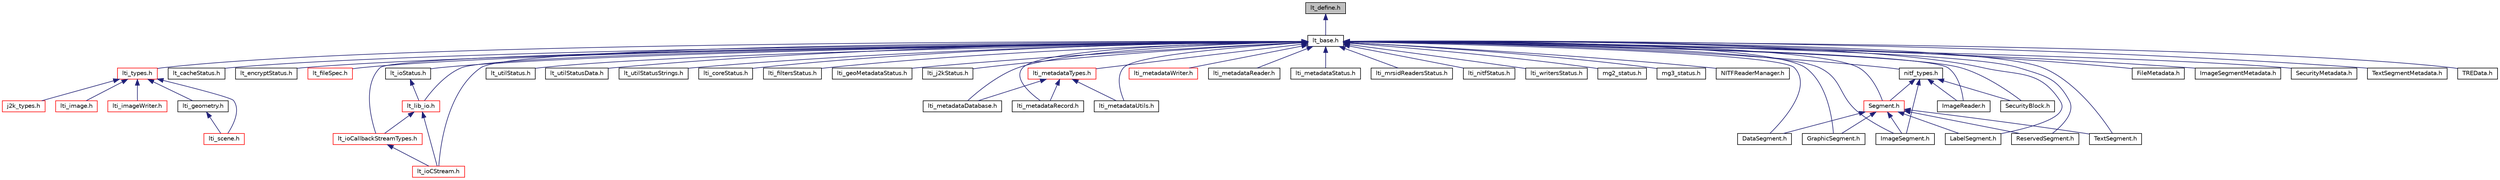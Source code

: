 digraph "lt_define.h"
{
  bgcolor="transparent";
  edge [fontname="Helvetica",fontsize="10",labelfontname="Helvetica",labelfontsize="10"];
  node [fontname="Helvetica",fontsize="10",shape=record];
  Node1 [label="lt_define.h",height=0.2,width=0.4,color="black", fillcolor="grey75", style="filled" fontcolor="black"];
  Node1 -> Node2 [dir="back",color="midnightblue",fontsize="10",style="solid",fontname="Helvetica"];
  Node2 [label="lt_base.h",height=0.2,width=0.4,color="black",URL="$a00140.html",tooltip="Include file for all LizardTech sources. "];
  Node2 -> Node3 [dir="back",color="midnightblue",fontsize="10",style="solid",fontname="Helvetica"];
  Node3 [label="lti_types.h",height=0.2,width=0.4,color="red",URL="$a00209.html",tooltip="This file contains a number of enums, typedefs, etc, that are used throughout the MrSID SDK..."];
  Node3 -> Node4 [dir="back",color="midnightblue",fontsize="10",style="solid",fontname="Helvetica"];
  Node4 [label="lti_imageWriter.h",height=0.2,width=0.4,color="red",URL="$a00184.html"];
  Node3 -> Node5 [dir="back",color="midnightblue",fontsize="10",style="solid",fontname="Helvetica"];
  Node5 [label="lti_scene.h",height=0.2,width=0.4,color="red",URL="$a00205.html"];
  Node3 -> Node6 [dir="back",color="midnightblue",fontsize="10",style="solid",fontname="Helvetica"];
  Node6 [label="lti_geometry.h",height=0.2,width=0.4,color="black",URL="$a00177.html"];
  Node6 -> Node5 [dir="back",color="midnightblue",fontsize="10",style="solid",fontname="Helvetica"];
  Node3 -> Node7 [dir="back",color="midnightblue",fontsize="10",style="solid",fontname="Helvetica"];
  Node7 [label="j2k_types.h",height=0.2,width=0.4,color="red",URL="$a00136.html"];
  Node3 -> Node8 [dir="back",color="midnightblue",fontsize="10",style="solid",fontname="Helvetica"];
  Node8 [label="lti_image.h",height=0.2,width=0.4,color="red",URL="$a00178.html"];
  Node2 -> Node9 [dir="back",color="midnightblue",fontsize="10",style="solid",fontname="Helvetica"];
  Node9 [label="lt_cacheStatus.h",height=0.2,width=0.4,color="black",URL="$a00141.html"];
  Node2 -> Node10 [dir="back",color="midnightblue",fontsize="10",style="solid",fontname="Helvetica"];
  Node10 [label="lt_encryptStatus.h",height=0.2,width=0.4,color="black",URL="$a00143.html"];
  Node2 -> Node11 [dir="back",color="midnightblue",fontsize="10",style="solid",fontname="Helvetica"];
  Node11 [label="lt_fileSpec.h",height=0.2,width=0.4,color="red",URL="$a00144.html"];
  Node2 -> Node12 [dir="back",color="midnightblue",fontsize="10",style="solid",fontname="Helvetica"];
  Node12 [label="lt_lib_io.h",height=0.2,width=0.4,color="red",URL="$a00155.html",tooltip="Support for the IO classes. "];
  Node12 -> Node13 [dir="back",color="midnightblue",fontsize="10",style="solid",fontname="Helvetica"];
  Node13 [label="lt_ioCallbackStreamTypes.h",height=0.2,width=0.4,color="red",URL="$a00147.html"];
  Node13 -> Node14 [dir="back",color="midnightblue",fontsize="10",style="solid",fontname="Helvetica"];
  Node14 [label="lt_ioCStream.h",height=0.2,width=0.4,color="red",URL="$a00148.html"];
  Node12 -> Node14 [dir="back",color="midnightblue",fontsize="10",style="solid",fontname="Helvetica"];
  Node2 -> Node15 [dir="back",color="midnightblue",fontsize="10",style="solid",fontname="Helvetica"];
  Node15 [label="lt_ioStatus.h",height=0.2,width=0.4,color="black",URL="$a00152.html"];
  Node15 -> Node12 [dir="back",color="midnightblue",fontsize="10",style="solid",fontname="Helvetica"];
  Node2 -> Node13 [dir="back",color="midnightblue",fontsize="10",style="solid",fontname="Helvetica"];
  Node2 -> Node14 [dir="back",color="midnightblue",fontsize="10",style="solid",fontname="Helvetica"];
  Node2 -> Node16 [dir="back",color="midnightblue",fontsize="10",style="solid",fontname="Helvetica"];
  Node16 [label="lt_utilStatus.h",height=0.2,width=0.4,color="black",URL="$a00160.html"];
  Node2 -> Node17 [dir="back",color="midnightblue",fontsize="10",style="solid",fontname="Helvetica"];
  Node17 [label="lt_utilStatusData.h",height=0.2,width=0.4,color="black",URL="$a00161.html"];
  Node2 -> Node18 [dir="back",color="midnightblue",fontsize="10",style="solid",fontname="Helvetica"];
  Node18 [label="lt_utilStatusStrings.h",height=0.2,width=0.4,color="black",URL="$a00162.html",tooltip="Status code / error string support. "];
  Node2 -> Node19 [dir="back",color="midnightblue",fontsize="10",style="solid",fontname="Helvetica"];
  Node19 [label="lti_coreStatus.h",height=0.2,width=0.4,color="black",URL="$a00167.html"];
  Node2 -> Node20 [dir="back",color="midnightblue",fontsize="10",style="solid",fontname="Helvetica"];
  Node20 [label="lti_filtersStatus.h",height=0.2,width=0.4,color="black",URL="$a00172.html"];
  Node2 -> Node21 [dir="back",color="midnightblue",fontsize="10",style="solid",fontname="Helvetica"];
  Node21 [label="lti_geoMetadataStatus.h",height=0.2,width=0.4,color="black",URL="$a00176.html"];
  Node2 -> Node22 [dir="back",color="midnightblue",fontsize="10",style="solid",fontname="Helvetica"];
  Node22 [label="lti_j2kStatus.h",height=0.2,width=0.4,color="black",URL="$a00185.html"];
  Node2 -> Node23 [dir="back",color="midnightblue",fontsize="10",style="solid",fontname="Helvetica"];
  Node23 [label="lti_metadataDatabase.h",height=0.2,width=0.4,color="black",URL="$a00186.html"];
  Node2 -> Node24 [dir="back",color="midnightblue",fontsize="10",style="solid",fontname="Helvetica"];
  Node24 [label="lti_metadataTypes.h",height=0.2,width=0.4,color="red",URL="$a00191.html"];
  Node24 -> Node23 [dir="back",color="midnightblue",fontsize="10",style="solid",fontname="Helvetica"];
  Node24 -> Node25 [dir="back",color="midnightblue",fontsize="10",style="solid",fontname="Helvetica"];
  Node25 [label="lti_metadataRecord.h",height=0.2,width=0.4,color="black",URL="$a00189.html"];
  Node24 -> Node26 [dir="back",color="midnightblue",fontsize="10",style="solid",fontname="Helvetica"];
  Node26 [label="lti_metadataUtils.h",height=0.2,width=0.4,color="black",URL="$a00192.html"];
  Node2 -> Node27 [dir="back",color="midnightblue",fontsize="10",style="solid",fontname="Helvetica"];
  Node27 [label="lti_metadataWriter.h",height=0.2,width=0.4,color="red",URL="$a00193.html"];
  Node2 -> Node28 [dir="back",color="midnightblue",fontsize="10",style="solid",fontname="Helvetica"];
  Node28 [label="lti_metadataReader.h",height=0.2,width=0.4,color="black",URL="$a00188.html"];
  Node2 -> Node25 [dir="back",color="midnightblue",fontsize="10",style="solid",fontname="Helvetica"];
  Node2 -> Node29 [dir="back",color="midnightblue",fontsize="10",style="solid",fontname="Helvetica"];
  Node29 [label="lti_metadataStatus.h",height=0.2,width=0.4,color="black",URL="$a00190.html"];
  Node2 -> Node26 [dir="back",color="midnightblue",fontsize="10",style="solid",fontname="Helvetica"];
  Node2 -> Node30 [dir="back",color="midnightblue",fontsize="10",style="solid",fontname="Helvetica"];
  Node30 [label="lti_mrsidReadersStatus.h",height=0.2,width=0.4,color="black",URL="$a00195.html"];
  Node2 -> Node31 [dir="back",color="midnightblue",fontsize="10",style="solid",fontname="Helvetica"];
  Node31 [label="lti_nitfStatus.h",height=0.2,width=0.4,color="black",URL="$a00198.html"];
  Node2 -> Node32 [dir="back",color="midnightblue",fontsize="10",style="solid",fontname="Helvetica"];
  Node32 [label="lti_writersStatus.h",height=0.2,width=0.4,color="black",URL="$a00214.html"];
  Node2 -> Node33 [dir="back",color="midnightblue",fontsize="10",style="solid",fontname="Helvetica"];
  Node33 [label="mg2_status.h",height=0.2,width=0.4,color="black",URL="$a00217.html"];
  Node2 -> Node34 [dir="back",color="midnightblue",fontsize="10",style="solid",fontname="Helvetica"];
  Node34 [label="mg3_status.h",height=0.2,width=0.4,color="black",URL="$a00218.html"];
  Node2 -> Node35 [dir="back",color="midnightblue",fontsize="10",style="solid",fontname="Helvetica"];
  Node35 [label="NITFReaderManager.h",height=0.2,width=0.4,color="black",URL="$a00224.html"];
  Node2 -> Node36 [dir="back",color="midnightblue",fontsize="10",style="solid",fontname="Helvetica"];
  Node36 [label="DataSegment.h",height=0.2,width=0.4,color="black",URL="$a00128.html"];
  Node2 -> Node37 [dir="back",color="midnightblue",fontsize="10",style="solid",fontname="Helvetica"];
  Node37 [label="Segment.h",height=0.2,width=0.4,color="red",URL="$a00229.html"];
  Node37 -> Node36 [dir="back",color="midnightblue",fontsize="10",style="solid",fontname="Helvetica"];
  Node37 -> Node38 [dir="back",color="midnightblue",fontsize="10",style="solid",fontname="Helvetica"];
  Node38 [label="GraphicSegment.h",height=0.2,width=0.4,color="black",URL="$a00132.html"];
  Node37 -> Node39 [dir="back",color="midnightblue",fontsize="10",style="solid",fontname="Helvetica"];
  Node39 [label="ImageSegment.h",height=0.2,width=0.4,color="black",URL="$a00134.html"];
  Node37 -> Node40 [dir="back",color="midnightblue",fontsize="10",style="solid",fontname="Helvetica"];
  Node40 [label="LabelSegment.h",height=0.2,width=0.4,color="black",URL="$a00139.html"];
  Node37 -> Node41 [dir="back",color="midnightblue",fontsize="10",style="solid",fontname="Helvetica"];
  Node41 [label="ReservedSegment.h",height=0.2,width=0.4,color="black",URL="$a00226.html"];
  Node37 -> Node42 [dir="back",color="midnightblue",fontsize="10",style="solid",fontname="Helvetica"];
  Node42 [label="TextSegment.h",height=0.2,width=0.4,color="black",URL="$a00230.html"];
  Node2 -> Node43 [dir="back",color="midnightblue",fontsize="10",style="solid",fontname="Helvetica"];
  Node43 [label="nitf_types.h",height=0.2,width=0.4,color="black",URL="$a00223.html",tooltip="This file contains a number of enums, typedefs, etc, that are used within the NITF support classes..."];
  Node43 -> Node37 [dir="back",color="midnightblue",fontsize="10",style="solid",fontname="Helvetica"];
  Node43 -> Node44 [dir="back",color="midnightblue",fontsize="10",style="solid",fontname="Helvetica"];
  Node44 [label="ImageReader.h",height=0.2,width=0.4,color="black",URL="$a00133.html"];
  Node43 -> Node39 [dir="back",color="midnightblue",fontsize="10",style="solid",fontname="Helvetica"];
  Node43 -> Node45 [dir="back",color="midnightblue",fontsize="10",style="solid",fontname="Helvetica"];
  Node45 [label="SecurityBlock.h",height=0.2,width=0.4,color="black",URL="$a00227.html"];
  Node2 -> Node46 [dir="back",color="midnightblue",fontsize="10",style="solid",fontname="Helvetica"];
  Node46 [label="FileMetadata.h",height=0.2,width=0.4,color="black",URL="$a00130.html"];
  Node2 -> Node38 [dir="back",color="midnightblue",fontsize="10",style="solid",fontname="Helvetica"];
  Node2 -> Node44 [dir="back",color="midnightblue",fontsize="10",style="solid",fontname="Helvetica"];
  Node2 -> Node39 [dir="back",color="midnightblue",fontsize="10",style="solid",fontname="Helvetica"];
  Node2 -> Node47 [dir="back",color="midnightblue",fontsize="10",style="solid",fontname="Helvetica"];
  Node47 [label="ImageSegmentMetadata.h",height=0.2,width=0.4,color="black",URL="$a00135.html"];
  Node2 -> Node40 [dir="back",color="midnightblue",fontsize="10",style="solid",fontname="Helvetica"];
  Node2 -> Node41 [dir="back",color="midnightblue",fontsize="10",style="solid",fontname="Helvetica"];
  Node2 -> Node45 [dir="back",color="midnightblue",fontsize="10",style="solid",fontname="Helvetica"];
  Node2 -> Node48 [dir="back",color="midnightblue",fontsize="10",style="solid",fontname="Helvetica"];
  Node48 [label="SecurityMetadata.h",height=0.2,width=0.4,color="black",URL="$a00228.html"];
  Node2 -> Node42 [dir="back",color="midnightblue",fontsize="10",style="solid",fontname="Helvetica"];
  Node2 -> Node49 [dir="back",color="midnightblue",fontsize="10",style="solid",fontname="Helvetica"];
  Node49 [label="TextSegmentMetadata.h",height=0.2,width=0.4,color="black",URL="$a00231.html"];
  Node2 -> Node50 [dir="back",color="midnightblue",fontsize="10",style="solid",fontname="Helvetica"];
  Node50 [label="TREData.h",height=0.2,width=0.4,color="black",URL="$a00233.html"];
}
